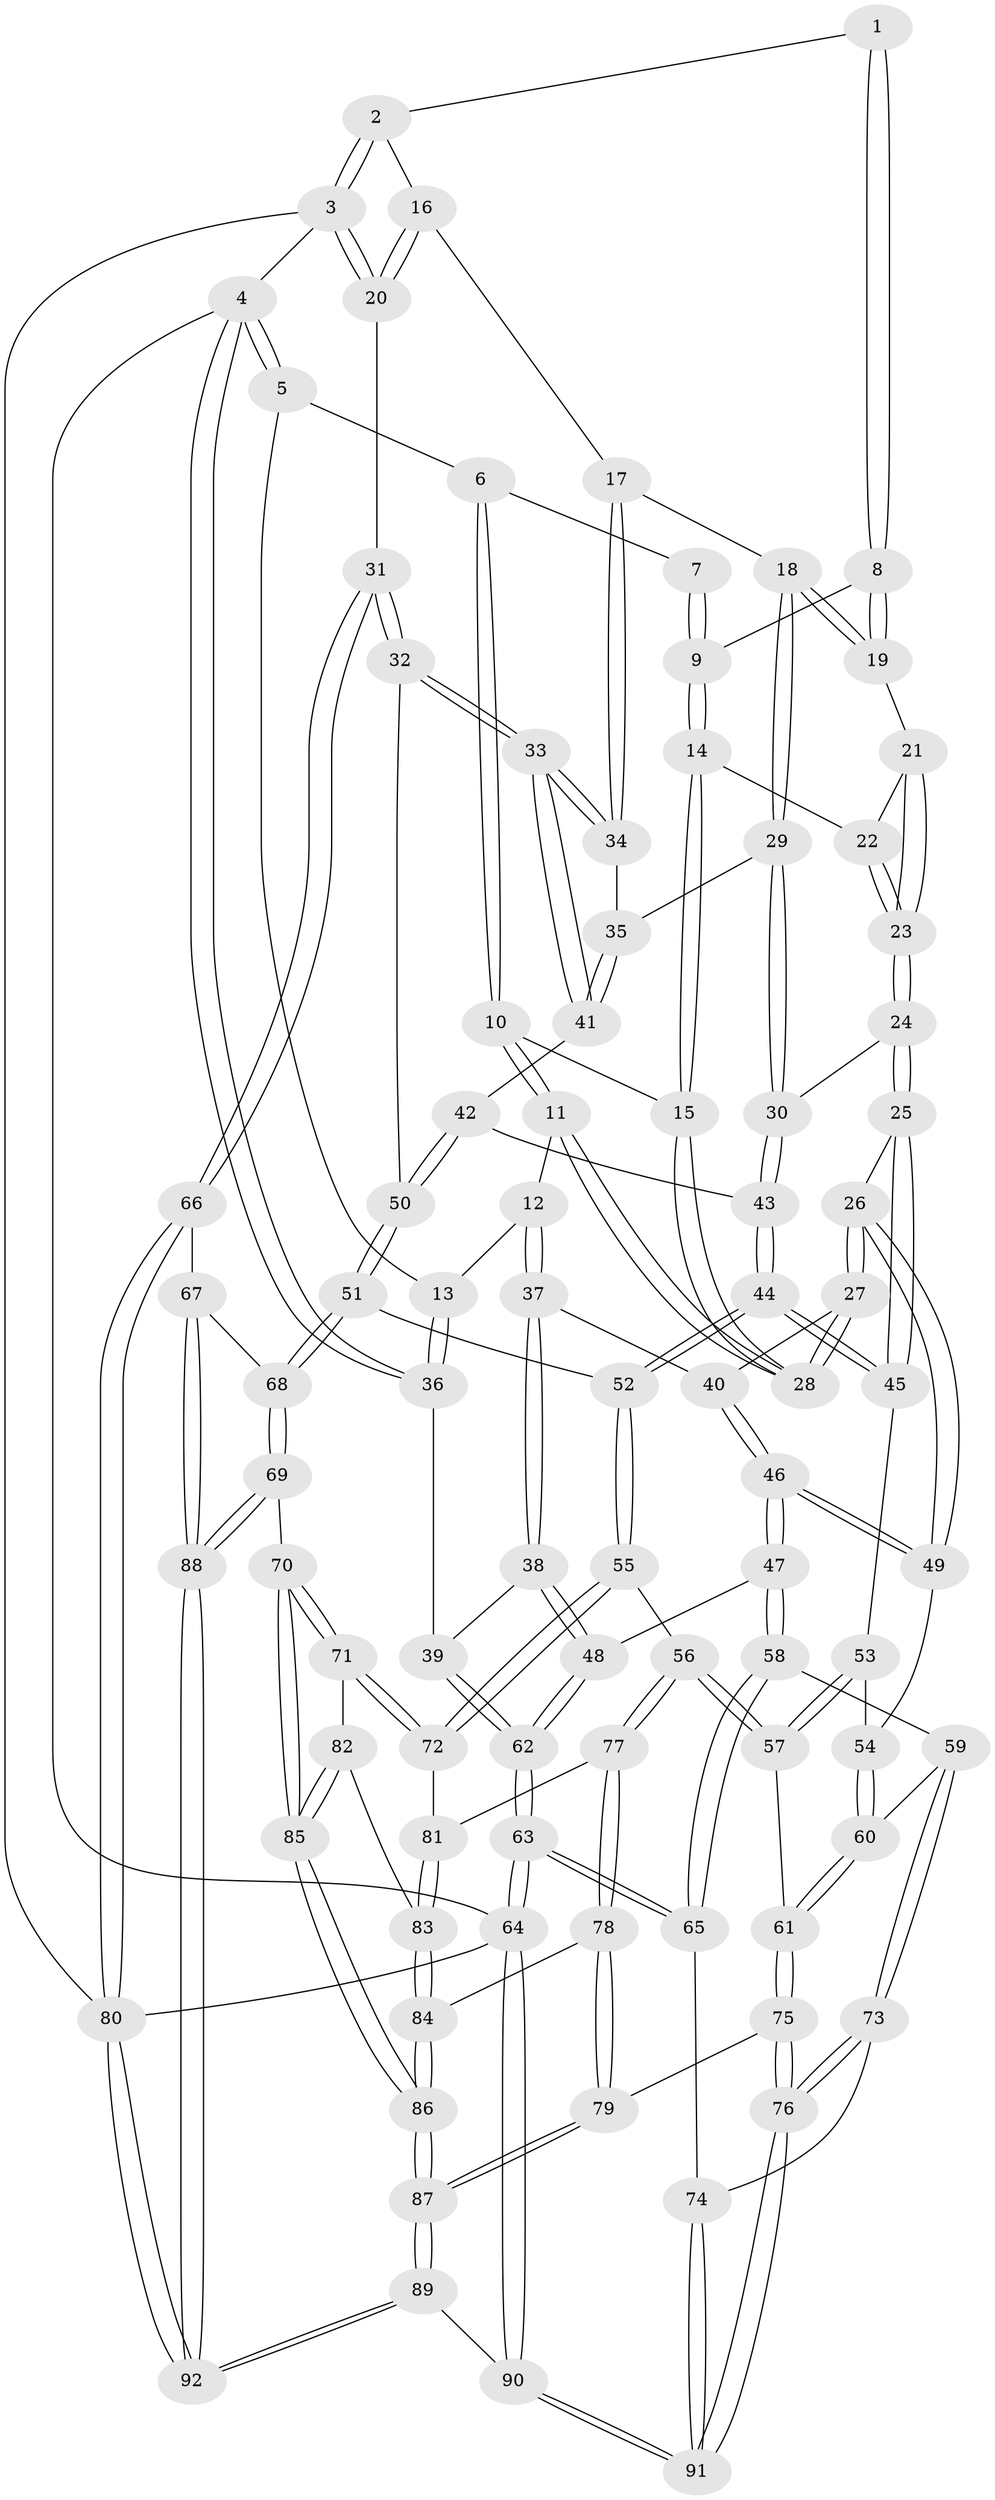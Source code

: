 // coarse degree distribution, {3: 0.1509433962264151, 4: 0.49056603773584906, 5: 0.2830188679245283, 7: 0.018867924528301886, 6: 0.05660377358490566}
// Generated by graph-tools (version 1.1) at 2025/42/03/06/25 10:42:35]
// undirected, 92 vertices, 227 edges
graph export_dot {
graph [start="1"]
  node [color=gray90,style=filled];
  1 [pos="+0.5459114448006915+0"];
  2 [pos="+0.9964102178200981+0"];
  3 [pos="+1+0"];
  4 [pos="+0+0"];
  5 [pos="+0.14354817229858155+0"];
  6 [pos="+0.28094499959723906+0"];
  7 [pos="+0.35381941611434986+0"];
  8 [pos="+0.5753054814869062+0.06536778927040748"];
  9 [pos="+0.44522653926023087+0.15444631202550313"];
  10 [pos="+0.25599300618285686+0.006551043953566272"];
  11 [pos="+0.08139618080945224+0.2105887591232525"];
  12 [pos="+0.0637559896399757+0.207067985847113"];
  13 [pos="+0.05890047962137207+0.20517360252926137"];
  14 [pos="+0.4424165893492688+0.1603529738056231"];
  15 [pos="+0.3371245120416249+0.18662375210311247"];
  16 [pos="+0.8250710805269912+0.09120563385114087"];
  17 [pos="+0.7572199459899478+0.16071756687096833"];
  18 [pos="+0.7216621189842716+0.1707891680254231"];
  19 [pos="+0.7094269908916652+0.1676579135611879"];
  20 [pos="+1+0.39664015986095363"];
  21 [pos="+0.6672718656820988+0.18511692720754483"];
  22 [pos="+0.4766421374574223+0.20666795041342248"];
  23 [pos="+0.5082193295696625+0.3124674444971905"];
  24 [pos="+0.5069931152370639+0.39670622497787933"];
  25 [pos="+0.45022929142184986+0.42795740976106694"];
  26 [pos="+0.39233760757611663+0.4376658347664661"];
  27 [pos="+0.24068864256821765+0.3266855903014713"];
  28 [pos="+0.2370299180524467+0.3150705134261284"];
  29 [pos="+0.6617854685727941+0.35164041500526455"];
  30 [pos="+0.568574411370158+0.40625684736089424"];
  31 [pos="+1+0.5054585453365968"];
  32 [pos="+1+0.4997225553547678"];
  33 [pos="+1+0.47288896757607624"];
  34 [pos="+0.827301381741056+0.2882107330689167"];
  35 [pos="+0.7286661860213332+0.383489497654436"];
  36 [pos="+0+0.1680471812005556"];
  37 [pos="+0.027703500415730803+0.4407139302685658"];
  38 [pos="+0+0.46611507837768157"];
  39 [pos="+0+0.477273920821625"];
  40 [pos="+0.15309026280156976+0.4473558651418741"];
  41 [pos="+0.7414189668002819+0.3975488660026597"];
  42 [pos="+0.7159251342493157+0.516158978004415"];
  43 [pos="+0.618979614140049+0.4745158838995548"];
  44 [pos="+0.5909161490568775+0.6325658007038006"];
  45 [pos="+0.5399308804677291+0.6178129919440902"];
  46 [pos="+0.1491464441579186+0.589078487991363"];
  47 [pos="+0.14158612016133176+0.6164723127051916"];
  48 [pos="+0.1410643515163678+0.6165085023926398"];
  49 [pos="+0.3812414207474761+0.469670927493129"];
  50 [pos="+0.7877210675263645+0.5943179777861518"];
  51 [pos="+0.7176409546898501+0.6825843873028093"];
  52 [pos="+0.6525521442048726+0.6915525954012598"];
  53 [pos="+0.5054859811387961+0.6341193777989438"];
  54 [pos="+0.36437958564903156+0.5992688941417527"];
  55 [pos="+0.6129141627928149+0.7436646384992988"];
  56 [pos="+0.5569639981134044+0.7630546655829256"];
  57 [pos="+0.4559140020952952+0.729057052322512"];
  58 [pos="+0.19484079236996596+0.673339534321469"];
  59 [pos="+0.2659526049167806+0.695614429365843"];
  60 [pos="+0.3202931366138859+0.6806731944404085"];
  61 [pos="+0.40424134840167963+0.7424394774257373"];
  62 [pos="+0+0.7419783845889496"];
  63 [pos="+0+0.9866188465286417"];
  64 [pos="+0+1"];
  65 [pos="+0.07296035211625065+0.8757570658852003"];
  66 [pos="+1+0.6810877045827535"];
  67 [pos="+0.955274414349443+0.8109636235229749"];
  68 [pos="+0.7821021611029928+0.7903610031025764"];
  69 [pos="+0.7414626982301614+0.9055888683650223"];
  70 [pos="+0.6706095307262117+0.89822774502579"];
  71 [pos="+0.6522352574060123+0.8797245400466929"];
  72 [pos="+0.6247324061961645+0.8156900564668711"];
  73 [pos="+0.26420859608803887+0.8097426126413672"];
  74 [pos="+0.12749952408488527+0.8888142171054075"];
  75 [pos="+0.4193763147864001+0.8812521021684914"];
  76 [pos="+0.3370530311049563+0.9332782161287437"];
  77 [pos="+0.5084345053008477+0.8502745803014311"];
  78 [pos="+0.4976868033644501+0.8665980405457389"];
  79 [pos="+0.42338488852040734+0.8820043777016662"];
  80 [pos="+1+1"];
  81 [pos="+0.5886894258042238+0.8443778374916281"];
  82 [pos="+0.5656657066690882+0.8923811934339004"];
  83 [pos="+0.5540298494399067+0.8880778080499534"];
  84 [pos="+0.5289392036618612+0.8862561551985217"];
  85 [pos="+0.6058906339263974+0.9759464631792673"];
  86 [pos="+0.5667557908445982+1"];
  87 [pos="+0.563373567988587+1"];
  88 [pos="+0.8413558056355135+1"];
  89 [pos="+0.5710500428057598+1"];
  90 [pos="+0.3014466539134298+1"];
  91 [pos="+0.29824027685157045+1"];
  92 [pos="+0.8716217458087085+1"];
  1 -- 2;
  1 -- 8;
  1 -- 8;
  2 -- 3;
  2 -- 3;
  2 -- 16;
  3 -- 4;
  3 -- 20;
  3 -- 20;
  3 -- 80;
  4 -- 5;
  4 -- 5;
  4 -- 36;
  4 -- 36;
  4 -- 64;
  5 -- 6;
  5 -- 13;
  6 -- 7;
  6 -- 10;
  6 -- 10;
  7 -- 9;
  7 -- 9;
  8 -- 9;
  8 -- 19;
  8 -- 19;
  9 -- 14;
  9 -- 14;
  10 -- 11;
  10 -- 11;
  10 -- 15;
  11 -- 12;
  11 -- 28;
  11 -- 28;
  12 -- 13;
  12 -- 37;
  12 -- 37;
  13 -- 36;
  13 -- 36;
  14 -- 15;
  14 -- 15;
  14 -- 22;
  15 -- 28;
  15 -- 28;
  16 -- 17;
  16 -- 20;
  16 -- 20;
  17 -- 18;
  17 -- 34;
  17 -- 34;
  18 -- 19;
  18 -- 19;
  18 -- 29;
  18 -- 29;
  19 -- 21;
  20 -- 31;
  21 -- 22;
  21 -- 23;
  21 -- 23;
  22 -- 23;
  22 -- 23;
  23 -- 24;
  23 -- 24;
  24 -- 25;
  24 -- 25;
  24 -- 30;
  25 -- 26;
  25 -- 45;
  25 -- 45;
  26 -- 27;
  26 -- 27;
  26 -- 49;
  26 -- 49;
  27 -- 28;
  27 -- 28;
  27 -- 40;
  29 -- 30;
  29 -- 30;
  29 -- 35;
  30 -- 43;
  30 -- 43;
  31 -- 32;
  31 -- 32;
  31 -- 66;
  31 -- 66;
  32 -- 33;
  32 -- 33;
  32 -- 50;
  33 -- 34;
  33 -- 34;
  33 -- 41;
  33 -- 41;
  34 -- 35;
  35 -- 41;
  35 -- 41;
  36 -- 39;
  37 -- 38;
  37 -- 38;
  37 -- 40;
  38 -- 39;
  38 -- 48;
  38 -- 48;
  39 -- 62;
  39 -- 62;
  40 -- 46;
  40 -- 46;
  41 -- 42;
  42 -- 43;
  42 -- 50;
  42 -- 50;
  43 -- 44;
  43 -- 44;
  44 -- 45;
  44 -- 45;
  44 -- 52;
  44 -- 52;
  45 -- 53;
  46 -- 47;
  46 -- 47;
  46 -- 49;
  46 -- 49;
  47 -- 48;
  47 -- 58;
  47 -- 58;
  48 -- 62;
  48 -- 62;
  49 -- 54;
  50 -- 51;
  50 -- 51;
  51 -- 52;
  51 -- 68;
  51 -- 68;
  52 -- 55;
  52 -- 55;
  53 -- 54;
  53 -- 57;
  53 -- 57;
  54 -- 60;
  54 -- 60;
  55 -- 56;
  55 -- 72;
  55 -- 72;
  56 -- 57;
  56 -- 57;
  56 -- 77;
  56 -- 77;
  57 -- 61;
  58 -- 59;
  58 -- 65;
  58 -- 65;
  59 -- 60;
  59 -- 73;
  59 -- 73;
  60 -- 61;
  60 -- 61;
  61 -- 75;
  61 -- 75;
  62 -- 63;
  62 -- 63;
  63 -- 64;
  63 -- 64;
  63 -- 65;
  63 -- 65;
  64 -- 90;
  64 -- 90;
  64 -- 80;
  65 -- 74;
  66 -- 67;
  66 -- 80;
  66 -- 80;
  67 -- 68;
  67 -- 88;
  67 -- 88;
  68 -- 69;
  68 -- 69;
  69 -- 70;
  69 -- 88;
  69 -- 88;
  70 -- 71;
  70 -- 71;
  70 -- 85;
  70 -- 85;
  71 -- 72;
  71 -- 72;
  71 -- 82;
  72 -- 81;
  73 -- 74;
  73 -- 76;
  73 -- 76;
  74 -- 91;
  74 -- 91;
  75 -- 76;
  75 -- 76;
  75 -- 79;
  76 -- 91;
  76 -- 91;
  77 -- 78;
  77 -- 78;
  77 -- 81;
  78 -- 79;
  78 -- 79;
  78 -- 84;
  79 -- 87;
  79 -- 87;
  80 -- 92;
  80 -- 92;
  81 -- 83;
  81 -- 83;
  82 -- 83;
  82 -- 85;
  82 -- 85;
  83 -- 84;
  83 -- 84;
  84 -- 86;
  84 -- 86;
  85 -- 86;
  85 -- 86;
  86 -- 87;
  86 -- 87;
  87 -- 89;
  87 -- 89;
  88 -- 92;
  88 -- 92;
  89 -- 90;
  89 -- 92;
  89 -- 92;
  90 -- 91;
  90 -- 91;
}
